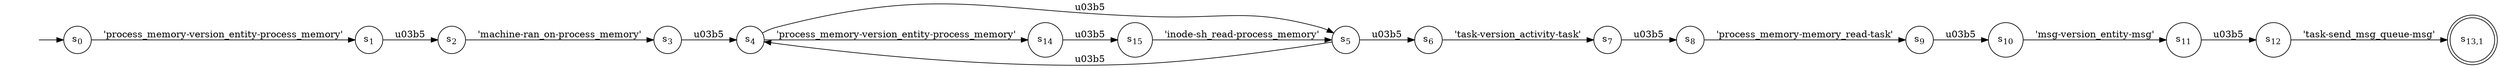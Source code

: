 digraph NFA {
    rankdir = LR;
    I [style = invis];
    I -> S0;
    S0 [label = <s<sub>0</sub>>, shape = circle];
    S1 [label = <s<sub>1</sub>>, shape = circle];
    S2 [label = <s<sub>2</sub>>, shape = circle];
    S3 [label = <s<sub>3</sub>>, shape = circle];
    S4 [label = <s<sub>4</sub>>, shape = circle];
    S5 [label = <s<sub>5</sub>>, shape = circle];
    S5 -> S4 [label = "\u03b5"];
    S6 [label = <s<sub>6</sub>>, shape = circle];
    S7 [label = <s<sub>7</sub>>, shape = circle];
    S8 [label = <s<sub>8</sub>>, shape = circle];
    S9 [label = <s<sub>9</sub>>, shape = circle];
    S10 [label = <s<sub>10</sub>>, shape = circle];
    S11 [label = <s<sub>11</sub>>, shape = circle];
    S12 [label = <s<sub>12</sub>>, shape = circle];
    S13 [label = <s<sub>13,1</sub>>, shape = circle, peripheries = 2];
    S12 -> S13 [label = "'task-send_msg_queue-msg'"];
    S11 -> S12 [label = "\u03b5"];
    S10 -> S11 [label = "'msg-version_entity-msg'"];
    S9 -> S10 [label = "\u03b5"];
    S8 -> S9 [label = "'process_memory-memory_read-task'"];
    S7 -> S8 [label = "\u03b5"];
    S6 -> S7 [label = "'task-version_activity-task'"];
    S5 -> S6 [label = "\u03b5"];
    S4 -> S5 [label = "\u03b5"];
    S14 [label = <s<sub>14</sub>>, shape = circle];
    S15 [label = <s<sub>15</sub>>, shape = circle];
    S15 -> S5 [label = "'inode-sh_read-process_memory'"];
    S14 -> S15 [label = "\u03b5"];
    S4 -> S14 [label = "'process_memory-version_entity-process_memory'"];
    S3 -> S4 [label = "\u03b5"];
    S2 -> S3 [label = "'machine-ran_on-process_memory'"];
    S1 -> S2 [label = "\u03b5"];
    S0 -> S1 [label = "'process_memory-version_entity-process_memory'"];
}
